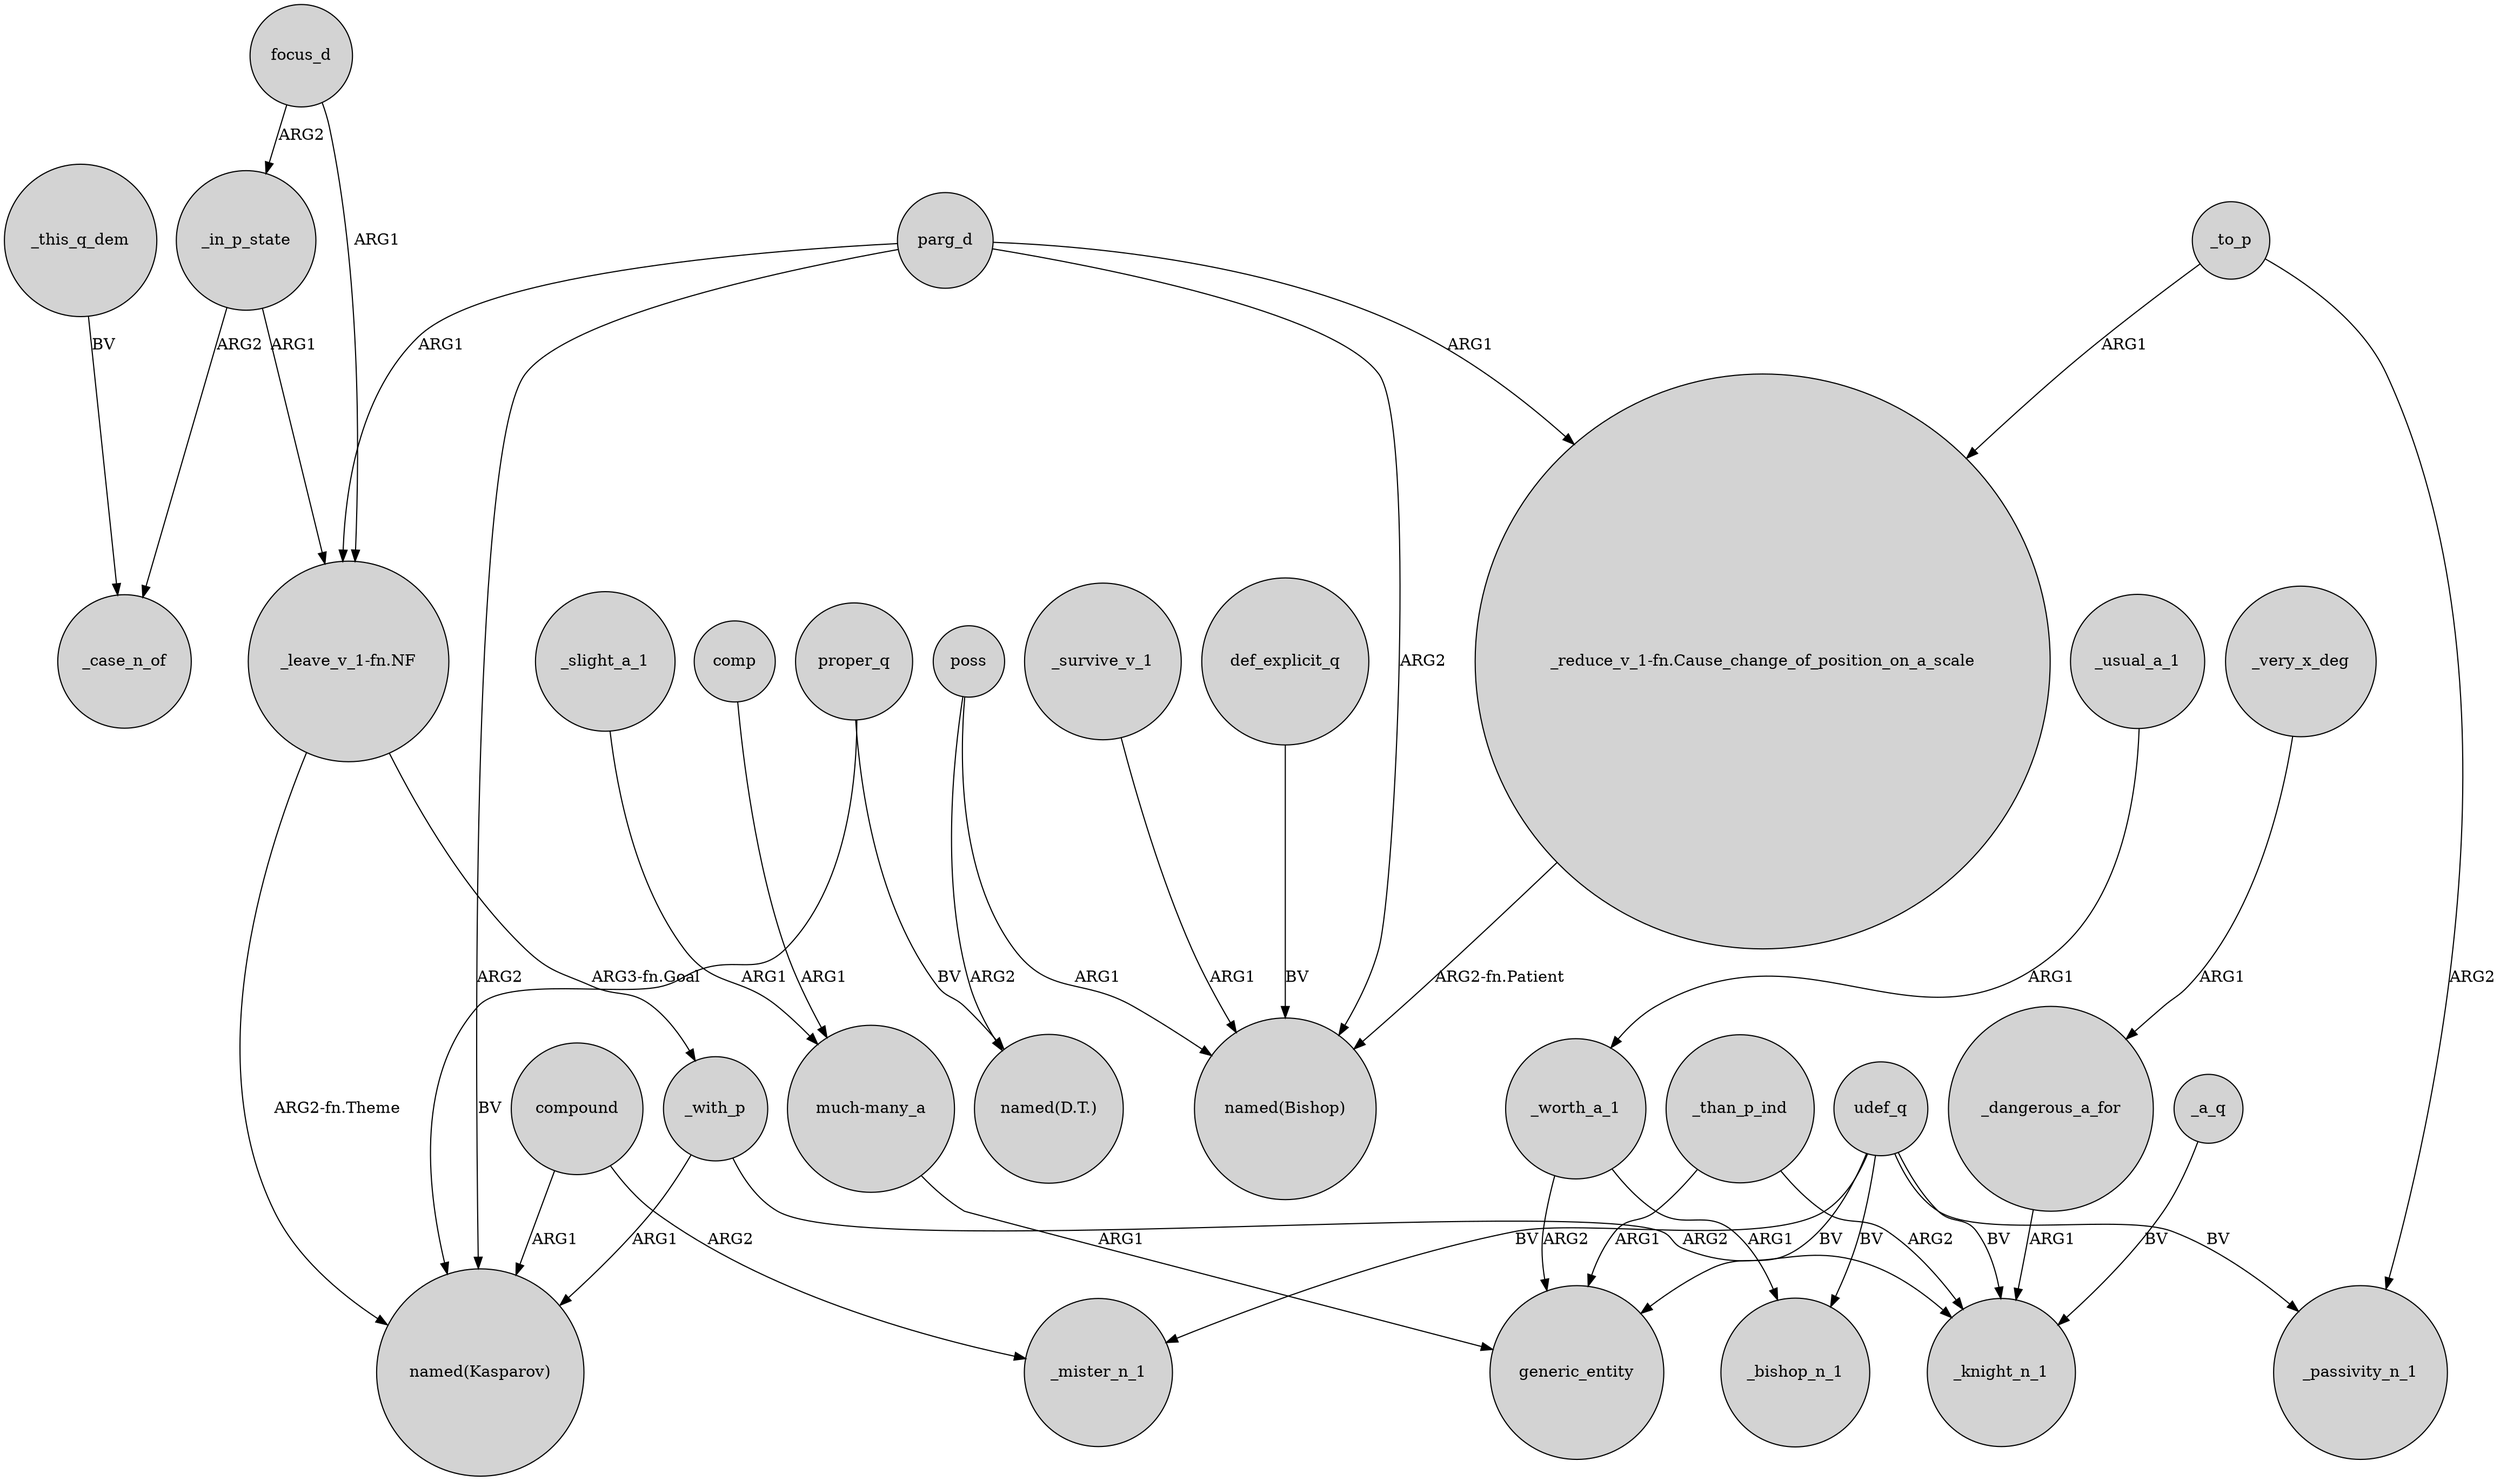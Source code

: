 digraph {
	node [shape=circle style=filled]
	poss -> "named(D.T.)" [label=ARG2]
	udef_q -> _bishop_n_1 [label=BV]
	udef_q -> generic_entity [label=BV]
	_to_p -> _passivity_n_1 [label=ARG2]
	udef_q -> _knight_n_1 [label=BV]
	_a_q -> _knight_n_1 [label=BV]
	"much-many_a" -> generic_entity [label=ARG1]
	proper_q -> "named(D.T.)" [label=BV]
	compound -> _mister_n_1 [label=ARG2]
	focus_d -> _in_p_state [label=ARG2]
	_survive_v_1 -> "named(Bishop)" [label=ARG1]
	udef_q -> _mister_n_1 [label=BV]
	_than_p_ind -> _knight_n_1 [label=ARG2]
	_usual_a_1 -> _worth_a_1 [label=ARG1]
	_worth_a_1 -> _bishop_n_1 [label=ARG1]
	compound -> "named(Kasparov)" [label=ARG1]
	_worth_a_1 -> generic_entity [label=ARG2]
	"_reduce_v_1-fn.Cause_change_of_position_on_a_scale" -> "named(Bishop)" [label="ARG2-fn.Patient"]
	_this_q_dem -> _case_n_of [label=BV]
	_very_x_deg -> _dangerous_a_for [label=ARG1]
	parg_d -> "_leave_v_1-fn.NF" [label=ARG1]
	"_leave_v_1-fn.NF" -> _with_p [label="ARG3-fn.Goal"]
	parg_d -> "named(Kasparov)" [label=ARG2]
	comp -> "much-many_a" [label=ARG1]
	def_explicit_q -> "named(Bishop)" [label=BV]
	udef_q -> _passivity_n_1 [label=BV]
	_in_p_state -> _case_n_of [label=ARG2]
	_slight_a_1 -> "much-many_a" [label=ARG1]
	poss -> "named(Bishop)" [label=ARG1]
	_in_p_state -> "_leave_v_1-fn.NF" [label=ARG1]
	"_leave_v_1-fn.NF" -> "named(Kasparov)" [label="ARG2-fn.Theme"]
	_with_p -> "named(Kasparov)" [label=ARG1]
	_to_p -> "_reduce_v_1-fn.Cause_change_of_position_on_a_scale" [label=ARG1]
	parg_d -> "named(Bishop)" [label=ARG2]
	_with_p -> _knight_n_1 [label=ARG2]
	_than_p_ind -> generic_entity [label=ARG1]
	focus_d -> "_leave_v_1-fn.NF" [label=ARG1]
	parg_d -> "_reduce_v_1-fn.Cause_change_of_position_on_a_scale" [label=ARG1]
	_dangerous_a_for -> _knight_n_1 [label=ARG1]
	proper_q -> "named(Kasparov)" [label=BV]
}
